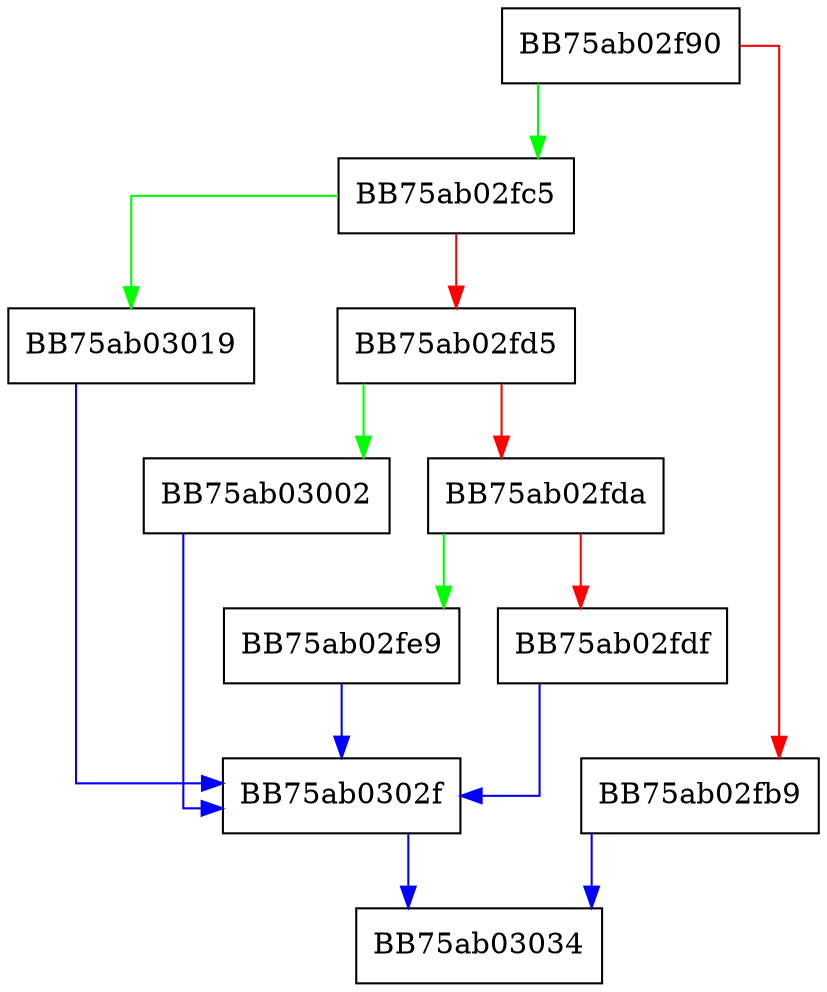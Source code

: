 digraph luaB_getfenv {
  node [shape="box"];
  graph [splines=ortho];
  BB75ab02f90 -> BB75ab02fc5 [color="green"];
  BB75ab02f90 -> BB75ab02fb9 [color="red"];
  BB75ab02fb9 -> BB75ab03034 [color="blue"];
  BB75ab02fc5 -> BB75ab03019 [color="green"];
  BB75ab02fc5 -> BB75ab02fd5 [color="red"];
  BB75ab02fd5 -> BB75ab03002 [color="green"];
  BB75ab02fd5 -> BB75ab02fda [color="red"];
  BB75ab02fda -> BB75ab02fe9 [color="green"];
  BB75ab02fda -> BB75ab02fdf [color="red"];
  BB75ab02fdf -> BB75ab0302f [color="blue"];
  BB75ab02fe9 -> BB75ab0302f [color="blue"];
  BB75ab03002 -> BB75ab0302f [color="blue"];
  BB75ab03019 -> BB75ab0302f [color="blue"];
  BB75ab0302f -> BB75ab03034 [color="blue"];
}